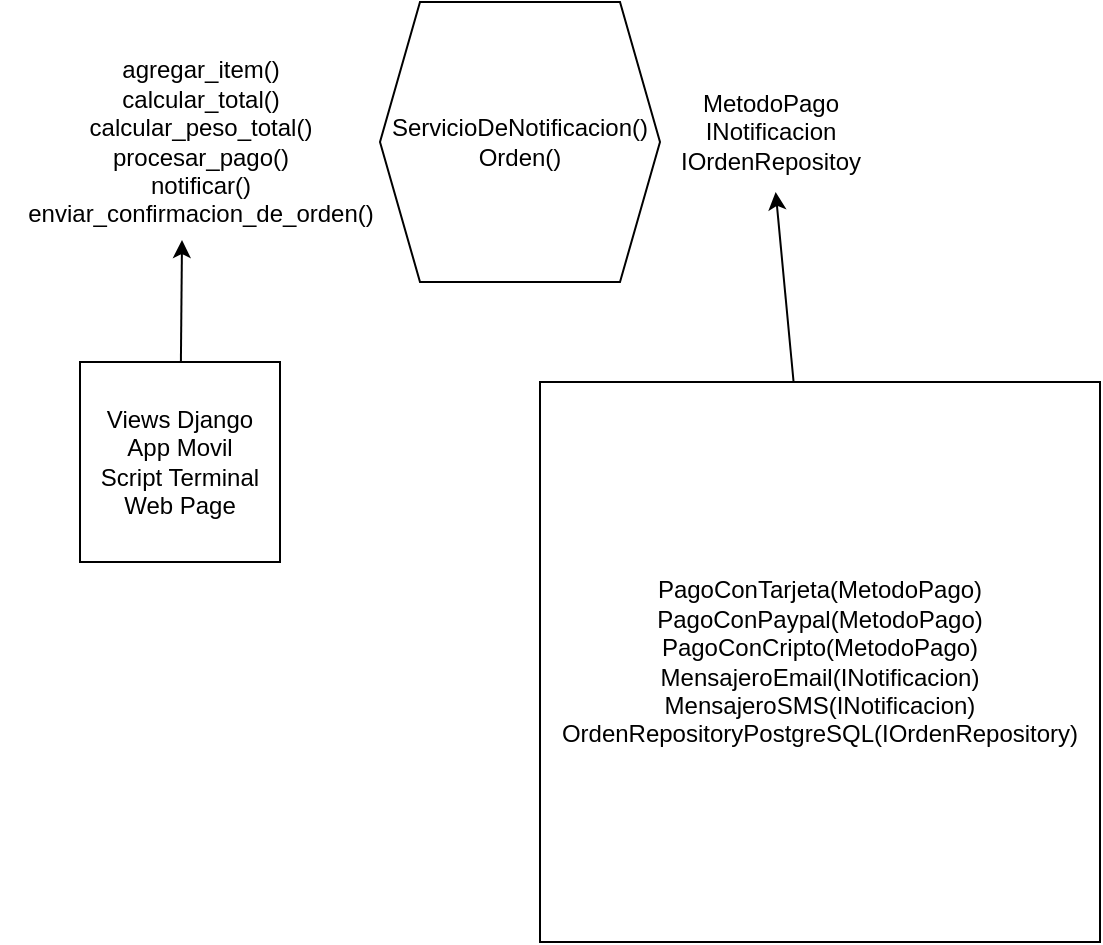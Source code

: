 <mxfile>
    <diagram id="QarmNHMDG40MG8Uosh1X" name="Page-1">
        <mxGraphModel dx="2134" dy="501" grid="1" gridSize="10" guides="1" tooltips="1" connect="1" arrows="1" fold="1" page="1" pageScale="1" pageWidth="850" pageHeight="1100" math="0" shadow="0">
            <root>
                <mxCell id="0"/>
                <mxCell id="1" parent="0"/>
                <mxCell id="2" value="ServicioDeNotificacion()&lt;br&gt;Orden()" style="shape=hexagon;perimeter=hexagonPerimeter2;whiteSpace=wrap;html=1;fixedSize=1;" vertex="1" parent="1">
                    <mxGeometry x="160" y="120" width="140" height="140" as="geometry"/>
                </mxCell>
                <mxCell id="3" value="agregar_item()&lt;br&gt;calcular_total()&lt;br&gt;calcular_peso_total()&lt;br&gt;procesar_pago()&lt;br&gt;notificar()&lt;br&gt;enviar_confirmacion_de_orden()" style="text;html=1;align=center;verticalAlign=middle;resizable=0;points=[];autosize=1;strokeColor=none;fillColor=none;" vertex="1" parent="1">
                    <mxGeometry x="-30" y="140" width="200" height="100" as="geometry"/>
                </mxCell>
                <mxCell id="4" value="MetodoPago&lt;br&gt;INotificacion&lt;br&gt;IOrdenRepositoy" style="text;html=1;align=center;verticalAlign=middle;resizable=0;points=[];autosize=1;strokeColor=none;fillColor=none;" vertex="1" parent="1">
                    <mxGeometry x="300" y="155" width="110" height="60" as="geometry"/>
                </mxCell>
                <mxCell id="6" style="edgeStyle=none;html=1;entryX=0.455;entryY=0.99;entryDx=0;entryDy=0;entryPerimeter=0;" edge="1" parent="1" source="5" target="3">
                    <mxGeometry relative="1" as="geometry"/>
                </mxCell>
                <mxCell id="5" value="Views Django&lt;br&gt;App Movil&lt;br&gt;Script Terminal&lt;br&gt;Web Page" style="whiteSpace=wrap;html=1;aspect=fixed;" vertex="1" parent="1">
                    <mxGeometry x="10" y="300" width="100" height="100" as="geometry"/>
                </mxCell>
                <mxCell id="8" style="edgeStyle=none;html=1;" edge="1" parent="1" source="7" target="4">
                    <mxGeometry relative="1" as="geometry"/>
                </mxCell>
                <mxCell id="7" value="PagoConTarjeta(MetodoPago)&lt;br&gt;PagoConPaypal(MetodoPago)&lt;br&gt;PagoConCripto(MetodoPago)&lt;br&gt;MensajeroEmail(INotificacion)&lt;br&gt;MensajeroSMS(INotificacion)&lt;br&gt;OrdenRepositoryPostgreSQL(IOrdenRepository)" style="whiteSpace=wrap;html=1;aspect=fixed;" vertex="1" parent="1">
                    <mxGeometry x="240" y="310" width="280" height="280" as="geometry"/>
                </mxCell>
            </root>
        </mxGraphModel>
    </diagram>
</mxfile>